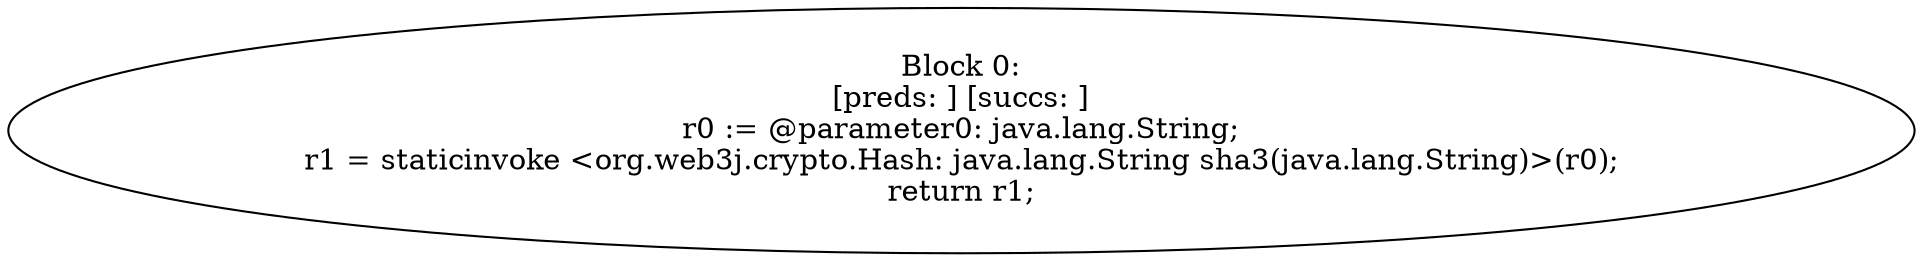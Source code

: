 digraph "unitGraph" {
    "Block 0:
[preds: ] [succs: ]
r0 := @parameter0: java.lang.String;
r1 = staticinvoke <org.web3j.crypto.Hash: java.lang.String sha3(java.lang.String)>(r0);
return r1;
"
}
